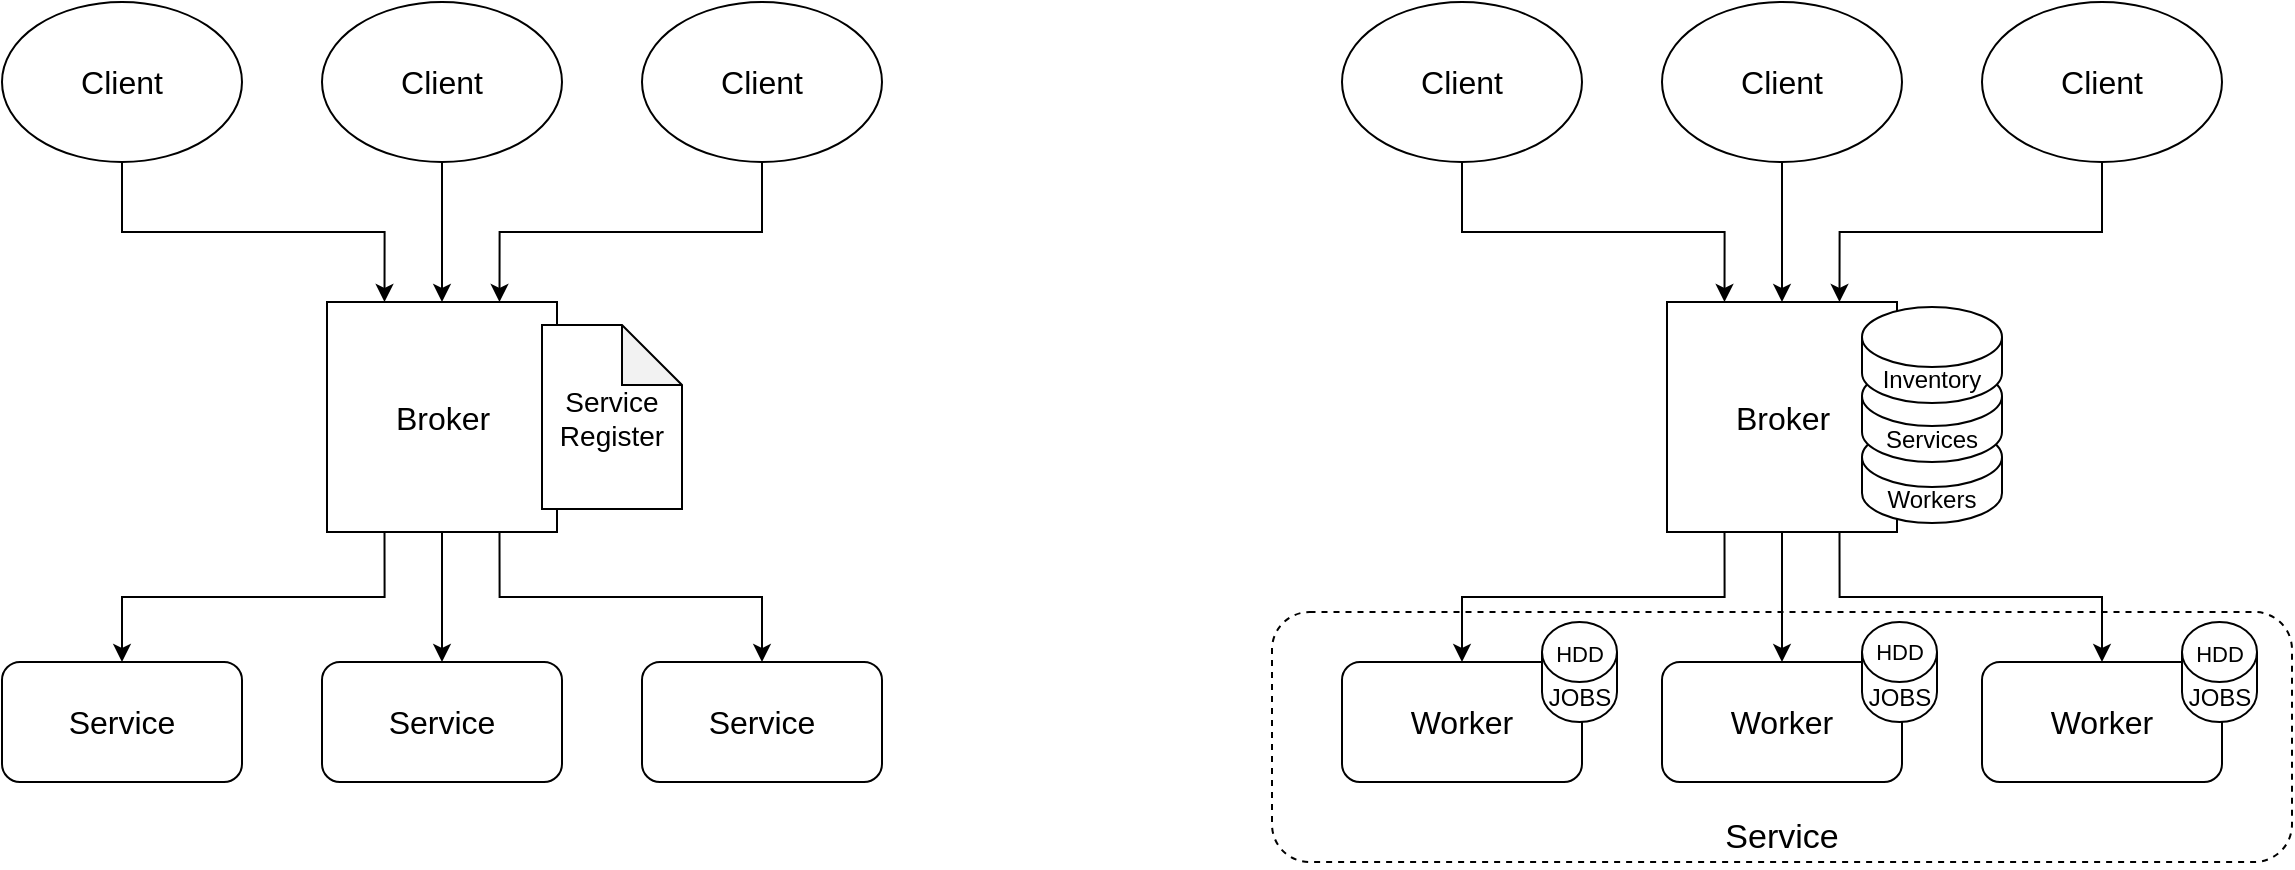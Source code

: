 <mxfile version="20.8.16" type="device"><diagram name="Page-1" id="EmvrVEdxaaQH5UVWdJDt"><mxGraphModel dx="890" dy="902" grid="1" gridSize="10" guides="1" tooltips="1" connect="1" arrows="1" fold="1" page="1" pageScale="1" pageWidth="850" pageHeight="1100" math="0" shadow="0"><root><mxCell id="0"/><mxCell id="1" parent="0"/><mxCell id="gEVkTwlUMjT4_TGQj6Wl-27" value="" style="rounded=1;whiteSpace=wrap;html=1;dashed=1;" parent="1" vertex="1"><mxGeometry x="835" y="535" width="510" height="125" as="geometry"/></mxCell><mxCell id="cgD56HcXu8aioEWl0BVU-12" style="edgeStyle=orthogonalEdgeStyle;rounded=0;orthogonalLoop=1;jettySize=auto;html=1;exitX=0.5;exitY=1;exitDx=0;exitDy=0;entryX=0.25;entryY=0;entryDx=0;entryDy=0;fontSize=16;" parent="1" source="cgD56HcXu8aioEWl0BVU-4" target="cgD56HcXu8aioEWl0BVU-11" edge="1"><mxGeometry relative="1" as="geometry"/></mxCell><mxCell id="cgD56HcXu8aioEWl0BVU-4" value="Client" style="ellipse;whiteSpace=wrap;html=1;fontSize=16;" parent="1" vertex="1"><mxGeometry x="200" y="230" width="120" height="80" as="geometry"/></mxCell><mxCell id="cgD56HcXu8aioEWl0BVU-5" value="Service" style="rounded=1;whiteSpace=wrap;html=1;fontSize=16;" parent="1" vertex="1"><mxGeometry x="200" y="560" width="120" height="60" as="geometry"/></mxCell><mxCell id="cgD56HcXu8aioEWl0BVU-6" value="Service" style="rounded=1;whiteSpace=wrap;html=1;fontSize=16;" parent="1" vertex="1"><mxGeometry x="360" y="560" width="120" height="60" as="geometry"/></mxCell><mxCell id="cgD56HcXu8aioEWl0BVU-7" value="Service" style="rounded=1;whiteSpace=wrap;html=1;fontSize=16;" parent="1" vertex="1"><mxGeometry x="520" y="560" width="120" height="60" as="geometry"/></mxCell><mxCell id="cgD56HcXu8aioEWl0BVU-13" style="edgeStyle=orthogonalEdgeStyle;rounded=0;orthogonalLoop=1;jettySize=auto;html=1;exitX=0.5;exitY=1;exitDx=0;exitDy=0;entryX=0.5;entryY=0;entryDx=0;entryDy=0;fontSize=16;" parent="1" source="cgD56HcXu8aioEWl0BVU-8" target="cgD56HcXu8aioEWl0BVU-11" edge="1"><mxGeometry relative="1" as="geometry"/></mxCell><mxCell id="cgD56HcXu8aioEWl0BVU-8" value="Client" style="ellipse;whiteSpace=wrap;html=1;fontSize=16;" parent="1" vertex="1"><mxGeometry x="360" y="230" width="120" height="80" as="geometry"/></mxCell><mxCell id="cgD56HcXu8aioEWl0BVU-14" style="edgeStyle=orthogonalEdgeStyle;rounded=0;orthogonalLoop=1;jettySize=auto;html=1;exitX=0.5;exitY=1;exitDx=0;exitDy=0;entryX=0.75;entryY=0;entryDx=0;entryDy=0;fontSize=16;" parent="1" source="cgD56HcXu8aioEWl0BVU-9" target="cgD56HcXu8aioEWl0BVU-11" edge="1"><mxGeometry relative="1" as="geometry"/></mxCell><mxCell id="cgD56HcXu8aioEWl0BVU-9" value="Client" style="ellipse;whiteSpace=wrap;html=1;fontSize=16;" parent="1" vertex="1"><mxGeometry x="520" y="230" width="120" height="80" as="geometry"/></mxCell><mxCell id="cgD56HcXu8aioEWl0BVU-15" style="edgeStyle=orthogonalEdgeStyle;rounded=0;orthogonalLoop=1;jettySize=auto;html=1;exitX=0.25;exitY=1;exitDx=0;exitDy=0;fontSize=16;" parent="1" source="cgD56HcXu8aioEWl0BVU-11" target="cgD56HcXu8aioEWl0BVU-5" edge="1"><mxGeometry relative="1" as="geometry"/></mxCell><mxCell id="cgD56HcXu8aioEWl0BVU-16" style="edgeStyle=orthogonalEdgeStyle;rounded=0;orthogonalLoop=1;jettySize=auto;html=1;exitX=0.5;exitY=1;exitDx=0;exitDy=0;entryX=0.5;entryY=0;entryDx=0;entryDy=0;fontSize=16;" parent="1" source="cgD56HcXu8aioEWl0BVU-11" target="cgD56HcXu8aioEWl0BVU-6" edge="1"><mxGeometry relative="1" as="geometry"/></mxCell><mxCell id="cgD56HcXu8aioEWl0BVU-17" style="edgeStyle=orthogonalEdgeStyle;rounded=0;orthogonalLoop=1;jettySize=auto;html=1;exitX=0.75;exitY=1;exitDx=0;exitDy=0;entryX=0.5;entryY=0;entryDx=0;entryDy=0;fontSize=16;" parent="1" source="cgD56HcXu8aioEWl0BVU-11" target="cgD56HcXu8aioEWl0BVU-7" edge="1"><mxGeometry relative="1" as="geometry"/></mxCell><mxCell id="cgD56HcXu8aioEWl0BVU-11" value="Broker" style="whiteSpace=wrap;html=1;aspect=fixed;fontSize=16;" parent="1" vertex="1"><mxGeometry x="362.5" y="380" width="115" height="115" as="geometry"/></mxCell><mxCell id="cgD56HcXu8aioEWl0BVU-18" value="Service&lt;br style=&quot;font-size: 14px;&quot;&gt;Register" style="shape=note;whiteSpace=wrap;html=1;backgroundOutline=1;darkOpacity=0.05;fontSize=14;" parent="1" vertex="1"><mxGeometry x="470" y="391.5" width="70" height="92" as="geometry"/></mxCell><mxCell id="gEVkTwlUMjT4_TGQj6Wl-1" style="edgeStyle=orthogonalEdgeStyle;rounded=0;orthogonalLoop=1;jettySize=auto;html=1;exitX=0.5;exitY=1;exitDx=0;exitDy=0;entryX=0.25;entryY=0;entryDx=0;entryDy=0;fontSize=16;" parent="1" source="gEVkTwlUMjT4_TGQj6Wl-2" target="gEVkTwlUMjT4_TGQj6Wl-13" edge="1"><mxGeometry relative="1" as="geometry"/></mxCell><mxCell id="gEVkTwlUMjT4_TGQj6Wl-2" value="Client" style="ellipse;whiteSpace=wrap;html=1;fontSize=16;" parent="1" vertex="1"><mxGeometry x="870" y="230" width="120" height="80" as="geometry"/></mxCell><mxCell id="gEVkTwlUMjT4_TGQj6Wl-3" value="Worker" style="rounded=1;whiteSpace=wrap;html=1;fontSize=16;" parent="1" vertex="1"><mxGeometry x="870" y="560" width="120" height="60" as="geometry"/></mxCell><mxCell id="gEVkTwlUMjT4_TGQj6Wl-4" value="Worker" style="rounded=1;whiteSpace=wrap;html=1;fontSize=16;" parent="1" vertex="1"><mxGeometry x="1030" y="560" width="120" height="60" as="geometry"/></mxCell><mxCell id="gEVkTwlUMjT4_TGQj6Wl-5" value="Worker" style="rounded=1;whiteSpace=wrap;html=1;fontSize=16;" parent="1" vertex="1"><mxGeometry x="1190" y="560" width="120" height="60" as="geometry"/></mxCell><mxCell id="gEVkTwlUMjT4_TGQj6Wl-6" style="edgeStyle=orthogonalEdgeStyle;rounded=0;orthogonalLoop=1;jettySize=auto;html=1;exitX=0.5;exitY=1;exitDx=0;exitDy=0;entryX=0.5;entryY=0;entryDx=0;entryDy=0;fontSize=16;" parent="1" source="gEVkTwlUMjT4_TGQj6Wl-7" target="gEVkTwlUMjT4_TGQj6Wl-13" edge="1"><mxGeometry relative="1" as="geometry"/></mxCell><mxCell id="gEVkTwlUMjT4_TGQj6Wl-7" value="Client" style="ellipse;whiteSpace=wrap;html=1;fontSize=16;" parent="1" vertex="1"><mxGeometry x="1030" y="230" width="120" height="80" as="geometry"/></mxCell><mxCell id="gEVkTwlUMjT4_TGQj6Wl-8" style="edgeStyle=orthogonalEdgeStyle;rounded=0;orthogonalLoop=1;jettySize=auto;html=1;exitX=0.5;exitY=1;exitDx=0;exitDy=0;entryX=0.75;entryY=0;entryDx=0;entryDy=0;fontSize=16;" parent="1" source="gEVkTwlUMjT4_TGQj6Wl-9" target="gEVkTwlUMjT4_TGQj6Wl-13" edge="1"><mxGeometry relative="1" as="geometry"/></mxCell><mxCell id="gEVkTwlUMjT4_TGQj6Wl-9" value="Client" style="ellipse;whiteSpace=wrap;html=1;fontSize=16;" parent="1" vertex="1"><mxGeometry x="1190" y="230" width="120" height="80" as="geometry"/></mxCell><mxCell id="gEVkTwlUMjT4_TGQj6Wl-10" style="edgeStyle=orthogonalEdgeStyle;rounded=0;orthogonalLoop=1;jettySize=auto;html=1;exitX=0.25;exitY=1;exitDx=0;exitDy=0;fontSize=16;" parent="1" source="gEVkTwlUMjT4_TGQj6Wl-13" target="gEVkTwlUMjT4_TGQj6Wl-3" edge="1"><mxGeometry relative="1" as="geometry"/></mxCell><mxCell id="gEVkTwlUMjT4_TGQj6Wl-11" style="edgeStyle=orthogonalEdgeStyle;rounded=0;orthogonalLoop=1;jettySize=auto;html=1;exitX=0.5;exitY=1;exitDx=0;exitDy=0;entryX=0.5;entryY=0;entryDx=0;entryDy=0;fontSize=16;" parent="1" source="gEVkTwlUMjT4_TGQj6Wl-13" target="gEVkTwlUMjT4_TGQj6Wl-4" edge="1"><mxGeometry relative="1" as="geometry"/></mxCell><mxCell id="gEVkTwlUMjT4_TGQj6Wl-12" style="edgeStyle=orthogonalEdgeStyle;rounded=0;orthogonalLoop=1;jettySize=auto;html=1;exitX=0.75;exitY=1;exitDx=0;exitDy=0;entryX=0.5;entryY=0;entryDx=0;entryDy=0;fontSize=16;" parent="1" source="gEVkTwlUMjT4_TGQj6Wl-13" target="gEVkTwlUMjT4_TGQj6Wl-5" edge="1"><mxGeometry relative="1" as="geometry"/></mxCell><mxCell id="gEVkTwlUMjT4_TGQj6Wl-13" value="Broker" style="whiteSpace=wrap;html=1;aspect=fixed;fontSize=16;" parent="1" vertex="1"><mxGeometry x="1032.5" y="380" width="115" height="115" as="geometry"/></mxCell><mxCell id="gEVkTwlUMjT4_TGQj6Wl-15" value="JOBS" style="shape=cylinder3;whiteSpace=wrap;html=1;boundedLbl=1;backgroundOutline=1;size=15;" parent="1" vertex="1"><mxGeometry x="1290" y="540" width="37.5" height="50" as="geometry"/></mxCell><mxCell id="gEVkTwlUMjT4_TGQj6Wl-22" value="Workers" style="shape=cylinder3;whiteSpace=wrap;html=1;boundedLbl=1;backgroundOutline=1;size=15;" parent="1" vertex="1"><mxGeometry x="1130" y="442.5" width="70" height="48" as="geometry"/></mxCell><mxCell id="gEVkTwlUMjT4_TGQj6Wl-21" value="Services" style="shape=cylinder3;whiteSpace=wrap;html=1;boundedLbl=1;backgroundOutline=1;size=15;" parent="1" vertex="1"><mxGeometry x="1130" y="412" width="70" height="48" as="geometry"/></mxCell><mxCell id="gEVkTwlUMjT4_TGQj6Wl-16" value="Inventory" style="shape=cylinder3;whiteSpace=wrap;html=1;boundedLbl=1;backgroundOutline=1;size=15;" parent="1" vertex="1"><mxGeometry x="1130" y="382.5" width="70" height="48" as="geometry"/></mxCell><mxCell id="gEVkTwlUMjT4_TGQj6Wl-25" value="JOBS" style="shape=cylinder3;whiteSpace=wrap;html=1;boundedLbl=1;backgroundOutline=1;size=15;" parent="1" vertex="1"><mxGeometry x="1130" y="540" width="37.5" height="50" as="geometry"/></mxCell><mxCell id="gEVkTwlUMjT4_TGQj6Wl-26" value="JOBS" style="shape=cylinder3;whiteSpace=wrap;html=1;boundedLbl=1;backgroundOutline=1;size=15;" parent="1" vertex="1"><mxGeometry x="970" y="540" width="37.5" height="50" as="geometry"/></mxCell><mxCell id="gEVkTwlUMjT4_TGQj6Wl-28" value="Service" style="text;html=1;strokeColor=none;fillColor=none;align=center;verticalAlign=middle;whiteSpace=wrap;rounded=0;fontSize=17;" parent="1" vertex="1"><mxGeometry x="1060" y="633" width="60" height="30" as="geometry"/></mxCell><mxCell id="gEVkTwlUMjT4_TGQj6Wl-31" value="HDD" style="text;html=1;strokeColor=none;fillColor=none;align=center;verticalAlign=middle;whiteSpace=wrap;rounded=0;fontSize=11;" parent="1" vertex="1"><mxGeometry x="1278.75" y="541" width="60" height="30" as="geometry"/></mxCell><mxCell id="gEVkTwlUMjT4_TGQj6Wl-32" value="HDD" style="text;html=1;strokeColor=none;fillColor=none;align=center;verticalAlign=middle;whiteSpace=wrap;rounded=0;fontSize=11;" parent="1" vertex="1"><mxGeometry x="1118.75" y="540" width="60" height="30" as="geometry"/></mxCell><mxCell id="gEVkTwlUMjT4_TGQj6Wl-33" value="HDD" style="text;html=1;strokeColor=none;fillColor=none;align=center;verticalAlign=middle;whiteSpace=wrap;rounded=0;fontSize=11;" parent="1" vertex="1"><mxGeometry x="958.75" y="541" width="60" height="30" as="geometry"/></mxCell></root></mxGraphModel></diagram></mxfile>
